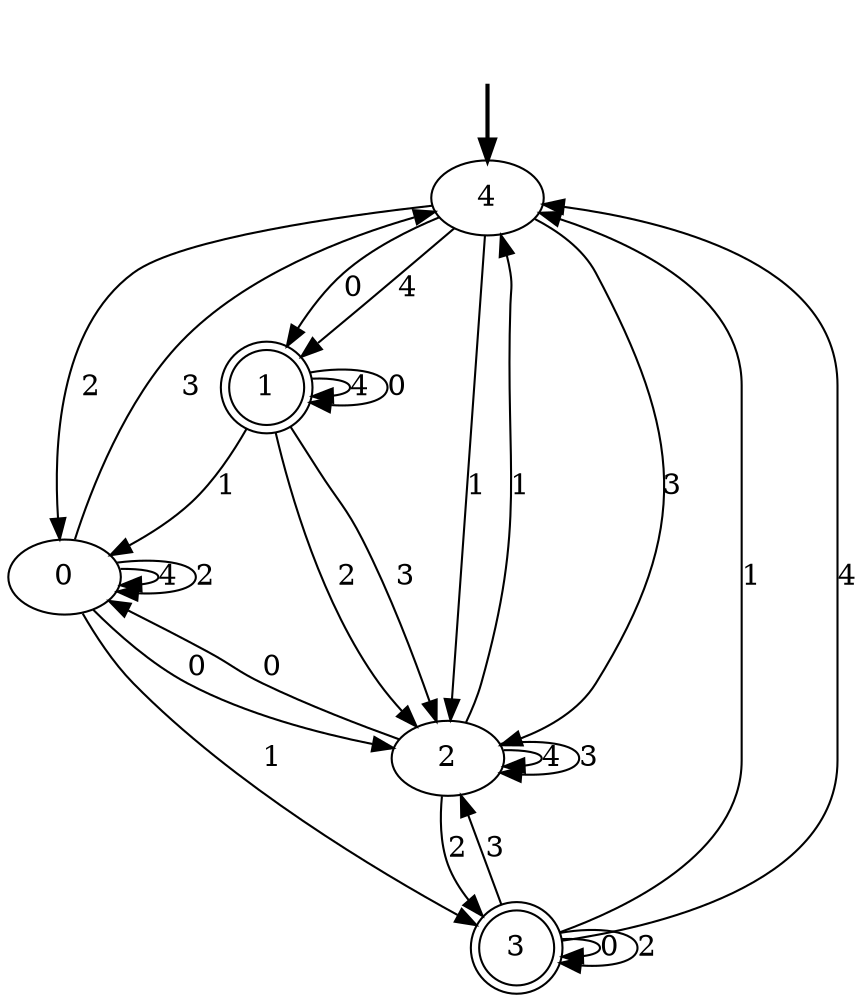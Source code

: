 digraph {
	fake [style=invisible]
	0
	1 [shape=doublecircle]
	2
	3 [shape=doublecircle]
	4 [root=true]
	fake -> 4 [style=bold]
	0 -> 3 [label=1]
	1 -> 1 [label=4]
	1 -> 0 [label=1]
	0 -> 0 [label=4]
	4 -> 2 [label=1]
	4 -> 2 [label=3]
	1 -> 2 [label=2]
	0 -> 2 [label=0]
	3 -> 2 [label=3]
	4 -> 1 [label=0]
	3 -> 4 [label=1]
	4 -> 1 [label=4]
	2 -> 2 [label=4]
	3 -> 4 [label=4]
	1 -> 2 [label=3]
	4 -> 0 [label=2]
	1 -> 1 [label=0]
	3 -> 3 [label=0]
	2 -> 2 [label=3]
	0 -> 4 [label=3]
	3 -> 3 [label=2]
	0 -> 0 [label=2]
	2 -> 4 [label=1]
	2 -> 0 [label=0]
	2 -> 3 [label=2]
}
